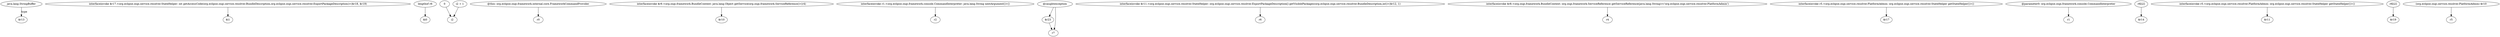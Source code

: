 digraph g {
0[label="java.lang.StringBuffer"]
1[label="$r13"]
0->1[label="type"]
2[label="interfaceinvoke $r17.<org.eclipse.osgi.service.resolver.StateHelper: int getAccessCode(org.eclipse.osgi.service.resolver.BundleDescription,org.eclipse.osgi.service.resolver.ExportPackageDescription)>($r18, $r19)"]
3[label="$i1"]
2->3[label=""]
4[label="lengthof r6"]
5[label="$i0"]
4->5[label=""]
6[label="0"]
7[label="i2"]
6->7[label=""]
8[label="i2 + 1"]
8->7[label=""]
9[label="@this: org.eclipse.osgi.framework.internal.core.FrameworkCommandProvider"]
10[label="r0"]
9->10[label=""]
11[label="interfaceinvoke $r9.<org.osgi.framework.BundleContext: java.lang.Object getService(org.osgi.framework.ServiceReference)>(r4)"]
12[label="$r10"]
11->12[label=""]
13[label="interfaceinvoke r1.<org.eclipse.osgi.framework.console.CommandInterpreter: java.lang.String nextArgument()>()"]
14[label="r2"]
13->14[label=""]
15[label="@caughtexception"]
16[label="$r23"]
15->16[label=""]
17[label="interfaceinvoke $r11.<org.eclipse.osgi.service.resolver.StateHelper: org.eclipse.osgi.service.resolver.ExportPackageDescription[] getVisiblePackages(org.eclipse.osgi.service.resolver.BundleDescription,int)>($r12, 1)"]
18[label="r6"]
17->18[label=""]
19[label="r7"]
15->19[label=""]
20[label="interfaceinvoke $r8.<org.osgi.framework.BundleContext: org.osgi.framework.ServiceReference getServiceReference(java.lang.String)>('org.eclipse.osgi.service.resolver.PlatformAdmin')"]
21[label="r4"]
20->21[label=""]
16->19[label=""]
22[label="interfaceinvoke r5.<org.eclipse.osgi.service.resolver.PlatformAdmin: org.eclipse.osgi.service.resolver.StateHelper getStateHelper()>()"]
23[label="$r17"]
22->23[label=""]
24[label="@parameter0: org.eclipse.osgi.framework.console.CommandInterpreter"]
25[label="r1"]
24->25[label=""]
26[label="r6[i2]"]
27[label="$r14"]
26->27[label=""]
28[label="interfaceinvoke r5.<org.eclipse.osgi.service.resolver.PlatformAdmin: org.eclipse.osgi.service.resolver.StateHelper getStateHelper()>()"]
29[label="$r11"]
28->29[label=""]
30[label="r6[i2]"]
31[label="$r19"]
30->31[label=""]
32[label="(org.eclipse.osgi.service.resolver.PlatformAdmin) $r10"]
33[label="r5"]
32->33[label=""]
}